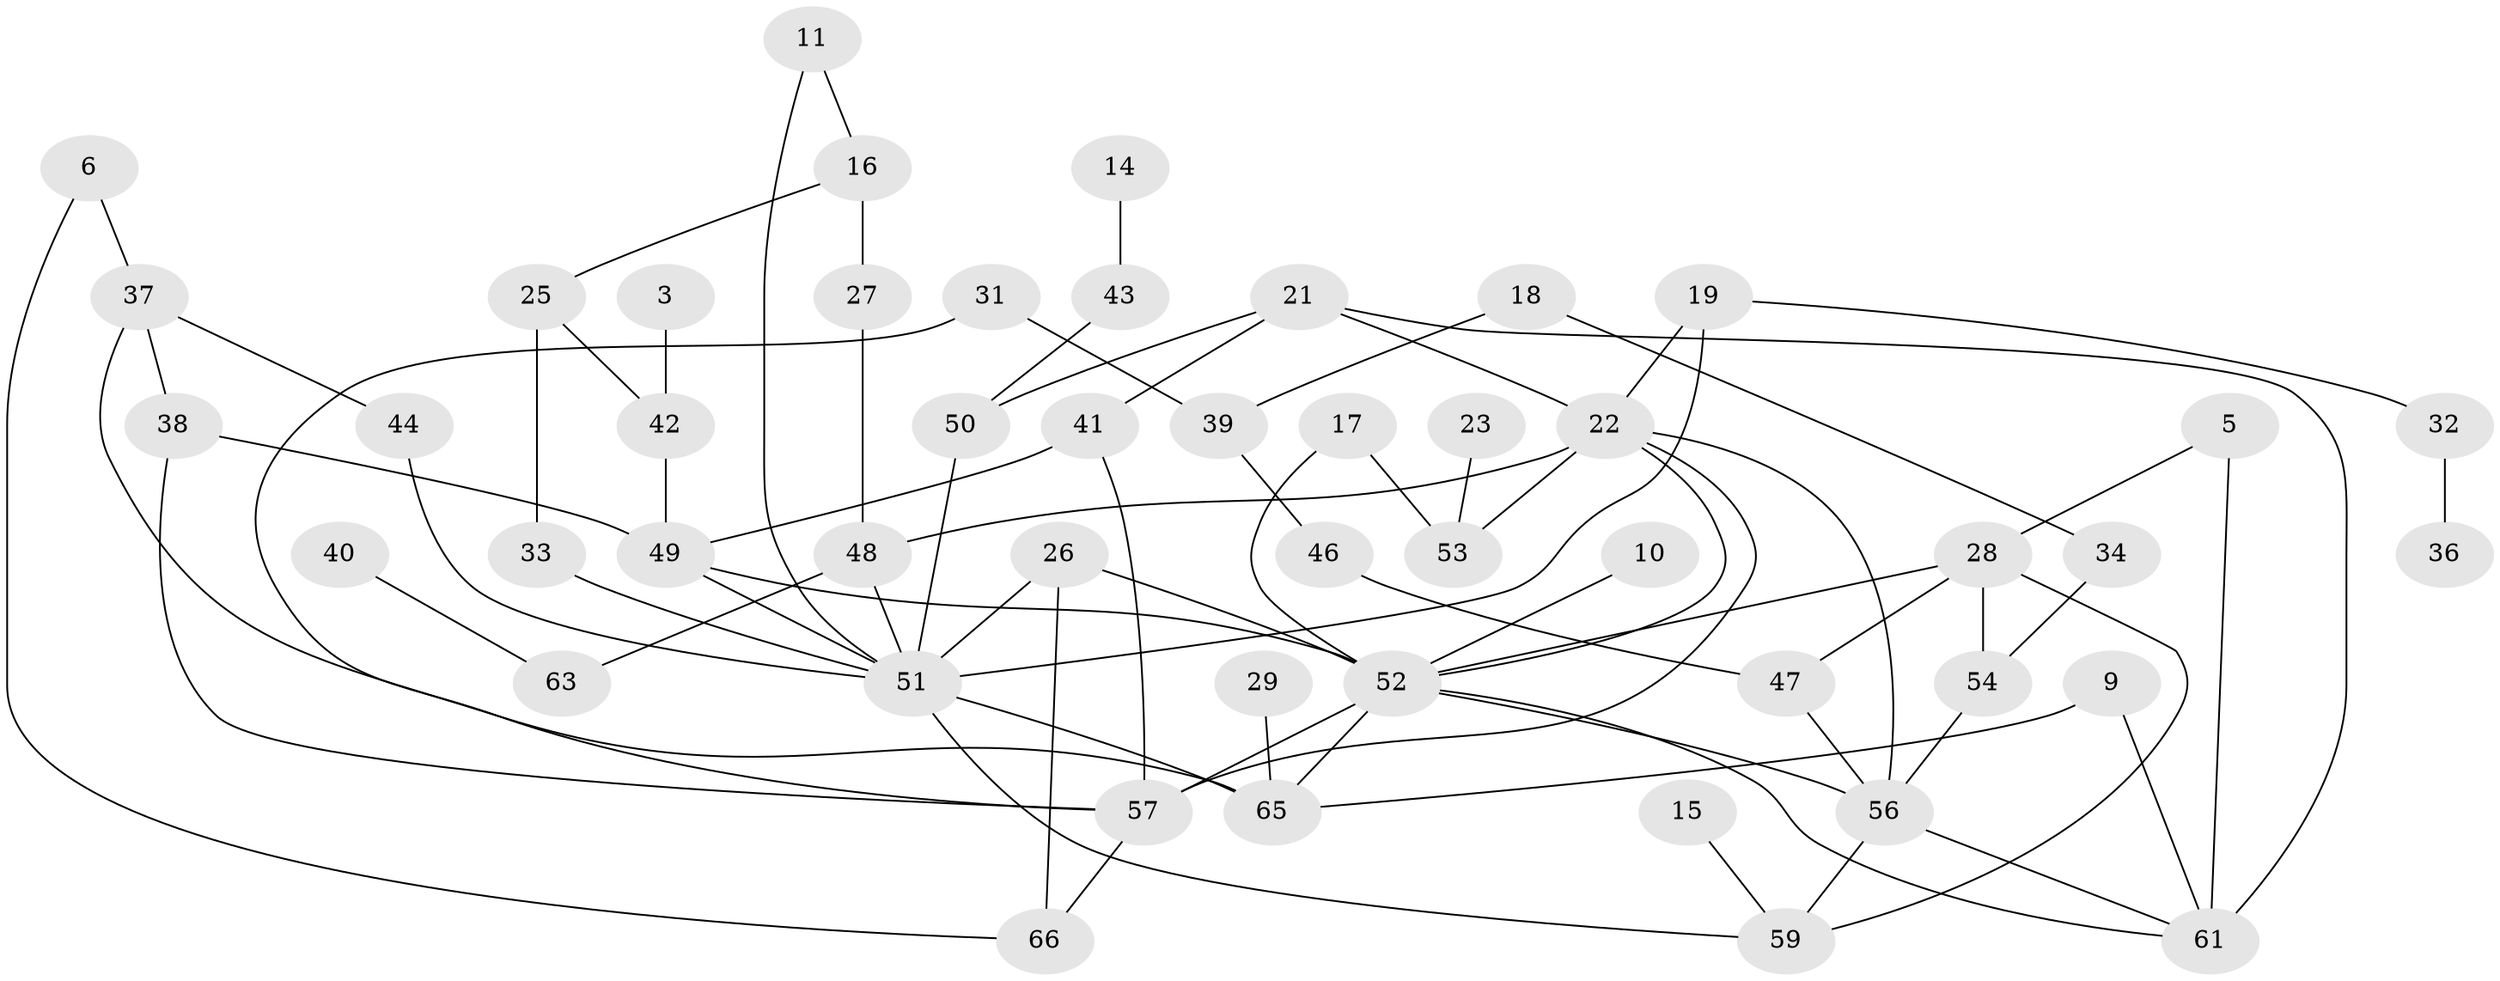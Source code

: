 // original degree distribution, {3: 0.13636363636363635, 2: 0.32575757575757575, 1: 0.23484848484848486, 0: 0.12121212121212122, 5: 0.045454545454545456, 4: 0.09090909090909091, 6: 0.015151515151515152, 7: 0.022727272727272728, 8: 0.007575757575757576}
// Generated by graph-tools (version 1.1) at 2025/00/03/09/25 03:00:51]
// undirected, 49 vertices, 76 edges
graph export_dot {
graph [start="1"]
  node [color=gray90,style=filled];
  3;
  5;
  6;
  9;
  10;
  11;
  14;
  15;
  16;
  17;
  18;
  19;
  21;
  22;
  23;
  25;
  26;
  27;
  28;
  29;
  31;
  32;
  33;
  34;
  36;
  37;
  38;
  39;
  40;
  41;
  42;
  43;
  44;
  46;
  47;
  48;
  49;
  50;
  51;
  52;
  53;
  54;
  56;
  57;
  59;
  61;
  63;
  65;
  66;
  3 -- 42 [weight=1.0];
  5 -- 28 [weight=1.0];
  5 -- 61 [weight=1.0];
  6 -- 37 [weight=1.0];
  6 -- 66 [weight=1.0];
  9 -- 61 [weight=1.0];
  9 -- 65 [weight=1.0];
  10 -- 52 [weight=1.0];
  11 -- 16 [weight=1.0];
  11 -- 51 [weight=1.0];
  14 -- 43 [weight=1.0];
  15 -- 59 [weight=1.0];
  16 -- 25 [weight=1.0];
  16 -- 27 [weight=1.0];
  17 -- 52 [weight=1.0];
  17 -- 53 [weight=1.0];
  18 -- 34 [weight=1.0];
  18 -- 39 [weight=1.0];
  19 -- 22 [weight=1.0];
  19 -- 32 [weight=1.0];
  19 -- 51 [weight=1.0];
  21 -- 22 [weight=1.0];
  21 -- 41 [weight=1.0];
  21 -- 50 [weight=1.0];
  21 -- 61 [weight=1.0];
  22 -- 48 [weight=1.0];
  22 -- 52 [weight=1.0];
  22 -- 53 [weight=1.0];
  22 -- 56 [weight=1.0];
  22 -- 57 [weight=1.0];
  23 -- 53 [weight=1.0];
  25 -- 33 [weight=1.0];
  25 -- 42 [weight=1.0];
  26 -- 51 [weight=1.0];
  26 -- 52 [weight=1.0];
  26 -- 66 [weight=1.0];
  27 -- 48 [weight=1.0];
  28 -- 47 [weight=1.0];
  28 -- 52 [weight=1.0];
  28 -- 54 [weight=1.0];
  28 -- 59 [weight=1.0];
  29 -- 65 [weight=1.0];
  31 -- 39 [weight=1.0];
  31 -- 57 [weight=1.0];
  32 -- 36 [weight=1.0];
  33 -- 51 [weight=1.0];
  34 -- 54 [weight=1.0];
  37 -- 38 [weight=1.0];
  37 -- 44 [weight=1.0];
  37 -- 65 [weight=1.0];
  38 -- 49 [weight=1.0];
  38 -- 57 [weight=2.0];
  39 -- 46 [weight=1.0];
  40 -- 63 [weight=1.0];
  41 -- 49 [weight=1.0];
  41 -- 57 [weight=1.0];
  42 -- 49 [weight=1.0];
  43 -- 50 [weight=1.0];
  44 -- 51 [weight=1.0];
  46 -- 47 [weight=1.0];
  47 -- 56 [weight=1.0];
  48 -- 51 [weight=1.0];
  48 -- 63 [weight=1.0];
  49 -- 51 [weight=1.0];
  49 -- 52 [weight=1.0];
  50 -- 51 [weight=1.0];
  51 -- 59 [weight=1.0];
  51 -- 65 [weight=1.0];
  52 -- 56 [weight=1.0];
  52 -- 57 [weight=2.0];
  52 -- 61 [weight=1.0];
  52 -- 65 [weight=1.0];
  54 -- 56 [weight=1.0];
  56 -- 59 [weight=1.0];
  56 -- 61 [weight=1.0];
  57 -- 66 [weight=1.0];
}
